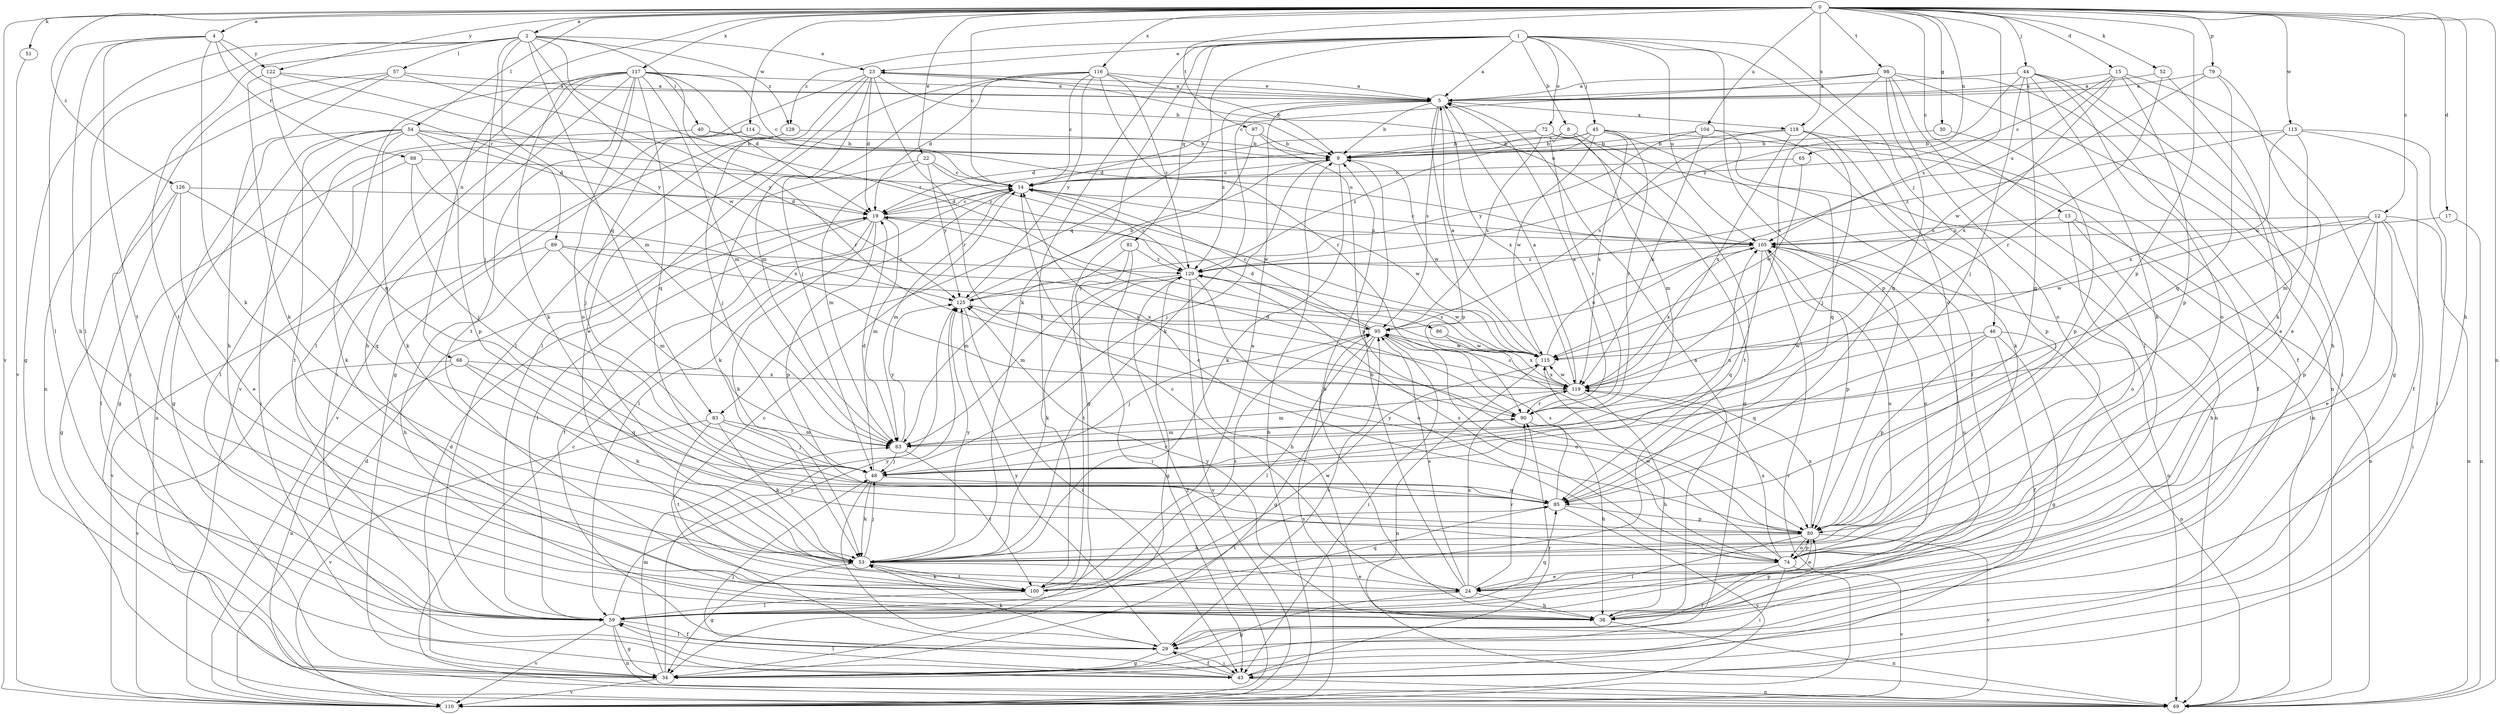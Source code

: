 strict digraph  {
0;
1;
2;
4;
5;
8;
9;
12;
13;
14;
15;
17;
19;
22;
23;
24;
29;
30;
34;
38;
40;
43;
44;
45;
46;
48;
51;
52;
53;
54;
57;
59;
63;
65;
66;
69;
72;
74;
79;
80;
81;
83;
85;
86;
88;
89;
90;
95;
97;
98;
100;
104;
105;
110;
113;
114;
115;
116;
117;
118;
119;
122;
125;
126;
128;
129;
0 -> 2  [label=a];
0 -> 4  [label=a];
0 -> 12  [label=c];
0 -> 13  [label=c];
0 -> 14  [label=c];
0 -> 15  [label=d];
0 -> 17  [label=d];
0 -> 22  [label=e];
0 -> 30  [label=g];
0 -> 38  [label=h];
0 -> 44  [label=j];
0 -> 51  [label=k];
0 -> 52  [label=k];
0 -> 54  [label=l];
0 -> 65  [label=n];
0 -> 66  [label=n];
0 -> 69  [label=n];
0 -> 79  [label=p];
0 -> 80  [label=p];
0 -> 95  [label=s];
0 -> 97  [label=t];
0 -> 98  [label=t];
0 -> 104  [label=u];
0 -> 110  [label=v];
0 -> 113  [label=w];
0 -> 114  [label=w];
0 -> 116  [label=x];
0 -> 117  [label=x];
0 -> 118  [label=x];
0 -> 122  [label=y];
0 -> 126  [label=z];
1 -> 5  [label=a];
1 -> 8  [label=b];
1 -> 23  [label=e];
1 -> 45  [label=j];
1 -> 46  [label=j];
1 -> 53  [label=k];
1 -> 72  [label=o];
1 -> 74  [label=o];
1 -> 80  [label=p];
1 -> 81  [label=q];
1 -> 83  [label=q];
1 -> 100  [label=t];
1 -> 105  [label=u];
1 -> 128  [label=z];
2 -> 23  [label=e];
2 -> 34  [label=g];
2 -> 40  [label=i];
2 -> 48  [label=j];
2 -> 57  [label=l];
2 -> 59  [label=l];
2 -> 63  [label=m];
2 -> 83  [label=q];
2 -> 86  [label=r];
2 -> 100  [label=t];
2 -> 115  [label=w];
2 -> 128  [label=z];
4 -> 38  [label=h];
4 -> 53  [label=k];
4 -> 59  [label=l];
4 -> 88  [label=r];
4 -> 89  [label=r];
4 -> 100  [label=t];
4 -> 122  [label=y];
5 -> 9  [label=b];
5 -> 23  [label=e];
5 -> 53  [label=k];
5 -> 80  [label=p];
5 -> 95  [label=s];
5 -> 118  [label=x];
5 -> 119  [label=x];
5 -> 129  [label=z];
8 -> 9  [label=b];
8 -> 34  [label=g];
8 -> 90  [label=r];
8 -> 100  [label=t];
9 -> 14  [label=c];
9 -> 48  [label=j];
9 -> 53  [label=k];
9 -> 115  [label=w];
12 -> 24  [label=e];
12 -> 43  [label=i];
12 -> 48  [label=j];
12 -> 59  [label=l];
12 -> 69  [label=n];
12 -> 80  [label=p];
12 -> 105  [label=u];
12 -> 115  [label=w];
13 -> 38  [label=h];
13 -> 69  [label=n];
13 -> 74  [label=o];
13 -> 105  [label=u];
14 -> 19  [label=d];
14 -> 59  [label=l];
14 -> 63  [label=m];
14 -> 115  [label=w];
15 -> 5  [label=a];
15 -> 14  [label=c];
15 -> 24  [label=e];
15 -> 34  [label=g];
15 -> 80  [label=p];
15 -> 105  [label=u];
15 -> 119  [label=x];
17 -> 69  [label=n];
17 -> 105  [label=u];
19 -> 14  [label=c];
19 -> 29  [label=f];
19 -> 53  [label=k];
19 -> 59  [label=l];
19 -> 63  [label=m];
19 -> 80  [label=p];
19 -> 105  [label=u];
22 -> 14  [label=c];
22 -> 53  [label=k];
22 -> 63  [label=m];
22 -> 115  [label=w];
22 -> 125  [label=y];
23 -> 5  [label=a];
23 -> 9  [label=b];
23 -> 19  [label=d];
23 -> 24  [label=e];
23 -> 34  [label=g];
23 -> 59  [label=l];
23 -> 63  [label=m];
23 -> 90  [label=r];
23 -> 105  [label=u];
24 -> 9  [label=b];
24 -> 14  [label=c];
24 -> 34  [label=g];
24 -> 38  [label=h];
24 -> 90  [label=r];
24 -> 95  [label=s];
24 -> 119  [label=x];
29 -> 14  [label=c];
29 -> 34  [label=g];
29 -> 43  [label=i];
29 -> 53  [label=k];
29 -> 59  [label=l];
29 -> 95  [label=s];
29 -> 125  [label=y];
30 -> 9  [label=b];
30 -> 80  [label=p];
34 -> 19  [label=d];
34 -> 63  [label=m];
34 -> 110  [label=v];
34 -> 125  [label=y];
38 -> 5  [label=a];
38 -> 9  [label=b];
38 -> 69  [label=n];
38 -> 80  [label=p];
38 -> 105  [label=u];
38 -> 125  [label=y];
40 -> 9  [label=b];
40 -> 59  [label=l];
40 -> 105  [label=u];
43 -> 29  [label=f];
43 -> 48  [label=j];
43 -> 59  [label=l];
43 -> 69  [label=n];
43 -> 90  [label=r];
44 -> 5  [label=a];
44 -> 38  [label=h];
44 -> 43  [label=i];
44 -> 48  [label=j];
44 -> 53  [label=k];
44 -> 74  [label=o];
44 -> 85  [label=q];
44 -> 129  [label=z];
45 -> 9  [label=b];
45 -> 19  [label=d];
45 -> 59  [label=l];
45 -> 69  [label=n];
45 -> 90  [label=r];
45 -> 115  [label=w];
45 -> 119  [label=x];
45 -> 129  [label=z];
46 -> 29  [label=f];
46 -> 34  [label=g];
46 -> 69  [label=n];
46 -> 80  [label=p];
46 -> 85  [label=q];
46 -> 115  [label=w];
48 -> 19  [label=d];
48 -> 29  [label=f];
48 -> 53  [label=k];
48 -> 85  [label=q];
48 -> 90  [label=r];
48 -> 105  [label=u];
51 -> 110  [label=v];
52 -> 5  [label=a];
52 -> 53  [label=k];
52 -> 90  [label=r];
53 -> 24  [label=e];
53 -> 34  [label=g];
53 -> 48  [label=j];
53 -> 100  [label=t];
53 -> 105  [label=u];
53 -> 125  [label=y];
54 -> 9  [label=b];
54 -> 19  [label=d];
54 -> 34  [label=g];
54 -> 43  [label=i];
54 -> 53  [label=k];
54 -> 69  [label=n];
54 -> 80  [label=p];
54 -> 100  [label=t];
54 -> 129  [label=z];
57 -> 5  [label=a];
57 -> 38  [label=h];
57 -> 43  [label=i];
57 -> 69  [label=n];
57 -> 125  [label=y];
59 -> 29  [label=f];
59 -> 34  [label=g];
59 -> 69  [label=n];
59 -> 85  [label=q];
59 -> 110  [label=v];
59 -> 125  [label=y];
63 -> 48  [label=j];
63 -> 100  [label=t];
63 -> 125  [label=y];
65 -> 14  [label=c];
65 -> 115  [label=w];
66 -> 53  [label=k];
66 -> 69  [label=n];
66 -> 85  [label=q];
66 -> 110  [label=v];
66 -> 119  [label=x];
69 -> 14  [label=c];
72 -> 9  [label=b];
72 -> 19  [label=d];
72 -> 63  [label=m];
72 -> 69  [label=n];
72 -> 95  [label=s];
74 -> 24  [label=e];
74 -> 29  [label=f];
74 -> 43  [label=i];
74 -> 80  [label=p];
74 -> 110  [label=v];
74 -> 115  [label=w];
74 -> 119  [label=x];
74 -> 129  [label=z];
79 -> 5  [label=a];
79 -> 24  [label=e];
79 -> 85  [label=q];
79 -> 115  [label=w];
80 -> 14  [label=c];
80 -> 24  [label=e];
80 -> 53  [label=k];
80 -> 59  [label=l];
80 -> 74  [label=o];
80 -> 110  [label=v];
80 -> 119  [label=x];
80 -> 125  [label=y];
81 -> 43  [label=i];
81 -> 63  [label=m];
81 -> 100  [label=t];
81 -> 129  [label=z];
83 -> 48  [label=j];
83 -> 53  [label=k];
83 -> 63  [label=m];
83 -> 100  [label=t];
83 -> 110  [label=v];
85 -> 80  [label=p];
85 -> 95  [label=s];
85 -> 100  [label=t];
85 -> 110  [label=v];
86 -> 115  [label=w];
86 -> 119  [label=x];
88 -> 14  [label=c];
88 -> 48  [label=j];
88 -> 53  [label=k];
88 -> 119  [label=x];
89 -> 38  [label=h];
89 -> 63  [label=m];
89 -> 110  [label=v];
89 -> 119  [label=x];
89 -> 129  [label=z];
90 -> 5  [label=a];
90 -> 19  [label=d];
90 -> 38  [label=h];
90 -> 63  [label=m];
95 -> 14  [label=c];
95 -> 19  [label=d];
95 -> 34  [label=g];
95 -> 43  [label=i];
95 -> 48  [label=j];
95 -> 59  [label=l];
95 -> 74  [label=o];
95 -> 115  [label=w];
97 -> 9  [label=b];
97 -> 34  [label=g];
97 -> 80  [label=p];
98 -> 5  [label=a];
98 -> 14  [label=c];
98 -> 29  [label=f];
98 -> 59  [label=l];
98 -> 69  [label=n];
98 -> 74  [label=o];
98 -> 85  [label=q];
98 -> 119  [label=x];
100 -> 5  [label=a];
100 -> 53  [label=k];
100 -> 59  [label=l];
100 -> 85  [label=q];
100 -> 95  [label=s];
100 -> 115  [label=w];
104 -> 9  [label=b];
104 -> 53  [label=k];
104 -> 85  [label=q];
104 -> 119  [label=x];
104 -> 125  [label=y];
105 -> 14  [label=c];
105 -> 69  [label=n];
105 -> 74  [label=o];
105 -> 80  [label=p];
105 -> 85  [label=q];
105 -> 110  [label=v];
105 -> 119  [label=x];
105 -> 129  [label=z];
110 -> 9  [label=b];
110 -> 19  [label=d];
110 -> 95  [label=s];
110 -> 129  [label=z];
113 -> 9  [label=b];
113 -> 29  [label=f];
113 -> 43  [label=i];
113 -> 63  [label=m];
113 -> 119  [label=x];
113 -> 129  [label=z];
114 -> 9  [label=b];
114 -> 34  [label=g];
114 -> 48  [label=j];
115 -> 5  [label=a];
115 -> 69  [label=n];
115 -> 105  [label=u];
115 -> 119  [label=x];
115 -> 129  [label=z];
116 -> 5  [label=a];
116 -> 9  [label=b];
116 -> 14  [label=c];
116 -> 19  [label=d];
116 -> 48  [label=j];
116 -> 59  [label=l];
116 -> 90  [label=r];
116 -> 125  [label=y];
116 -> 129  [label=z];
117 -> 5  [label=a];
117 -> 14  [label=c];
117 -> 19  [label=d];
117 -> 38  [label=h];
117 -> 43  [label=i];
117 -> 53  [label=k];
117 -> 59  [label=l];
117 -> 63  [label=m];
117 -> 74  [label=o];
117 -> 85  [label=q];
117 -> 90  [label=r];
117 -> 100  [label=t];
117 -> 110  [label=v];
118 -> 9  [label=b];
118 -> 29  [label=f];
118 -> 48  [label=j];
118 -> 80  [label=p];
118 -> 95  [label=s];
118 -> 119  [label=x];
119 -> 5  [label=a];
119 -> 38  [label=h];
119 -> 63  [label=m];
119 -> 90  [label=r];
119 -> 95  [label=s];
119 -> 115  [label=w];
122 -> 5  [label=a];
122 -> 53  [label=k];
122 -> 85  [label=q];
122 -> 125  [label=y];
125 -> 9  [label=b];
125 -> 43  [label=i];
125 -> 95  [label=s];
126 -> 19  [label=d];
126 -> 24  [label=e];
126 -> 34  [label=g];
126 -> 59  [label=l];
126 -> 85  [label=q];
128 -> 9  [label=b];
128 -> 48  [label=j];
128 -> 110  [label=v];
129 -> 14  [label=c];
129 -> 34  [label=g];
129 -> 38  [label=h];
129 -> 53  [label=k];
129 -> 63  [label=m];
129 -> 74  [label=o];
129 -> 110  [label=v];
129 -> 115  [label=w];
129 -> 125  [label=y];
}
